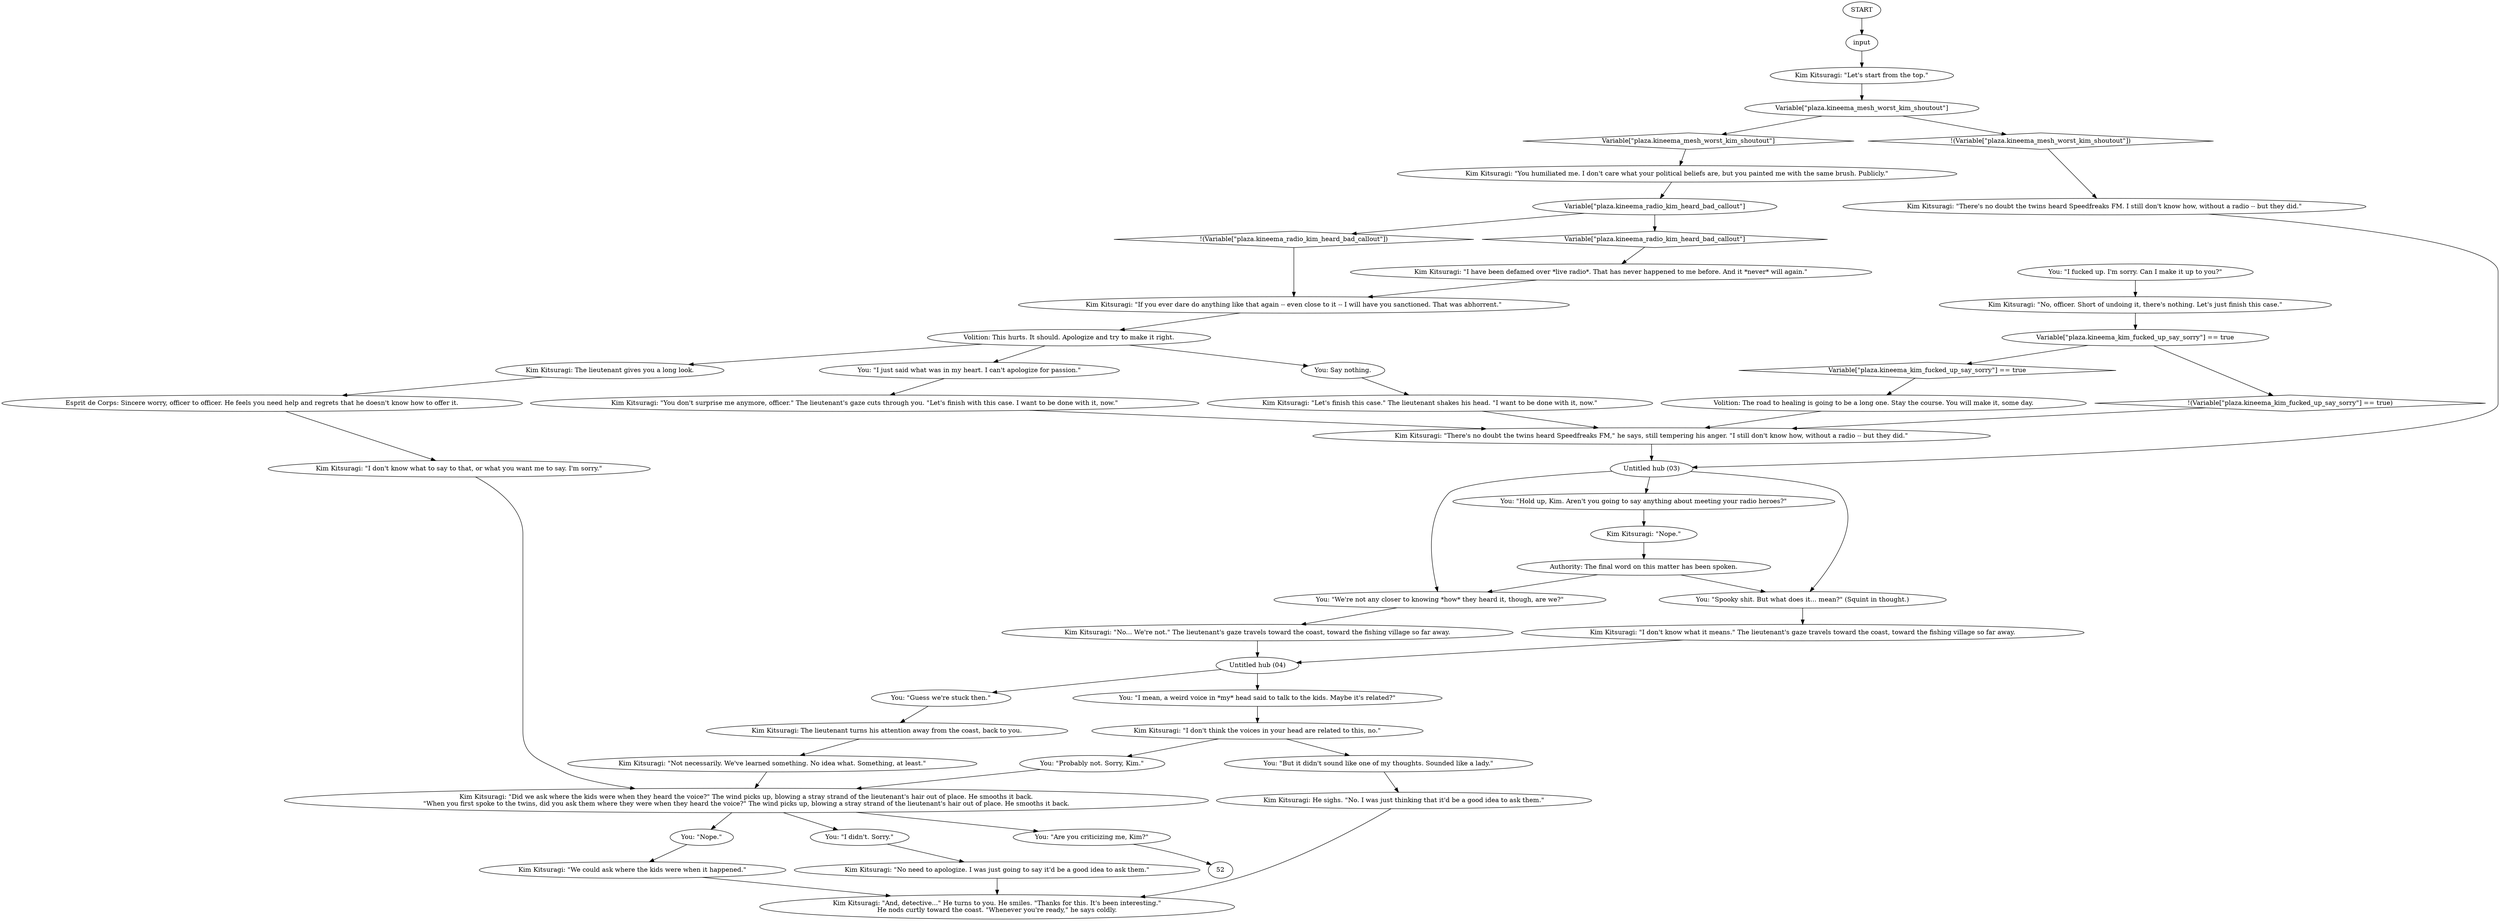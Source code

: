 # KIM SWITCH / SPOKE TO SPEEDFREAKS
# Speedfreaks FM confirmed that the kids heard the Speedfreaks. He doesn't know what that means or how it relates to your case, but suggests you go back to the FELD Mural.
# ==================================================
digraph G {
	  0 [label="START"];
	  1 [label="input"];
	  2 [label="Authority: The final word on this matter has been spoken."];
	  3 [label="Kim Kitsuragi: \"I don't know what to say to that, or what you want me to say. I'm sorry.\""];
	  4 [label="Kim Kitsuragi: \"We could ask where the kids were when it happened.\""];
	  5 [label="You: \"I mean, a weird voice in *my* head said to talk to the kids. Maybe it's related?\""];
	  6 [label="You: \"I didn't. Sorry.\""];
	  7 [label="Kim Kitsuragi: \"No need to apologize. I was just going to say it'd be a good idea to ask them.\""];
	  8 [label="Kim Kitsuragi: \"Let's start from the top.\""];
	  9 [label="Kim Kitsuragi: \"Let's finish this case.\" The lieutenant shakes his head. \"I want to be done with it, now.\""];
	  10 [label="You: \"Nope.\""];
	  11 [label="Volition: The road to healing is going to be a long one. Stay the course. You will make it, some day."];
	  12 [label="You: \"Hold up, Kim. Aren't you going to say anything about meeting your radio heroes?\""];
	  13 [label="Kim Kitsuragi: \"Nope.\""];
	  14 [label="Kim Kitsuragi: \"No... We're not.\" The lieutenant's gaze travels toward the coast, toward the fishing village so far away."];
	  15 [label="You: \"But it didn't sound like one of my thoughts. Sounded like a lady.\""];
	  16 [label="You: \"Probably not. Sorry, Kim.\""];
	  17 [label="Variable[\"plaza.kineema_mesh_worst_kim_shoutout\"]"];
	  18 [label="Variable[\"plaza.kineema_mesh_worst_kim_shoutout\"]", shape=diamond];
	  19 [label="!(Variable[\"plaza.kineema_mesh_worst_kim_shoutout\"])", shape=diamond];
	  20 [label="Kim Kitsuragi: \"There's no doubt the twins heard Speedfreaks FM. I still don't know how, without a radio -- but they did.\""];
	  21 [label="Kim Kitsuragi: \"Not necessarily. We've learned something. No idea what. Something, at least.\""];
	  22 [label="Kim Kitsuragi: \"You humiliated me. I don't care what your political beliefs are, but you painted me with the same brush. Publicly.\""];
	  23 [label="Kim Kitsuragi: \"I don't think the voices in your head are related to this, no.\""];
	  24 [label="You: \"We're not any closer to knowing *how* they heard it, though, are we?\""];
	  25 [label="You: \"Guess we're stuck then.\""];
	  26 [label="Kim Kitsuragi: \"If you ever dare do anything like that again -- even close to it -- I will have you sanctioned. That was abhorrent.\""];
	  27 [label="Untitled hub (03)"];
	  28 [label="Kim Kitsuragi: The lieutenant turns his attention away from the coast, back to you."];
	  29 [label="You: \"Are you criticizing me, Kim?\""];
	  30 [label="Kim Kitsuragi: \"You don't surprise me anymore, officer.\" The lieutenant's gaze cuts through you. \"Let's finish with this case. I want to be done with it, now.\""];
	  31 [label="Volition: This hurts. It should. Apologize and try to make it right."];
	  32 [label="You: Say nothing."];
	  33 [label="Kim Kitsuragi: \"There's no doubt the twins heard Speedfreaks FM,\" he says, still tempering his anger. \"I still don't know how, without a radio -- but they did.\""];
	  34 [label="Kim Kitsuragi: \"Did we ask where the kids were when they heard the voice?\" The wind picks up, blowing a stray strand of the lieutenant's hair out of place. He smooths it back.\n\"When you first spoke to the twins, did you ask them where they were when they heard the voice?\" The wind picks up, blowing a stray strand of the lieutenant's hair out of place. He smooths it back."];
	  35 [label="Variable[\"plaza.kineema_radio_kim_heard_bad_callout\"]"];
	  36 [label="Variable[\"plaza.kineema_radio_kim_heard_bad_callout\"]", shape=diamond];
	  37 [label="!(Variable[\"plaza.kineema_radio_kim_heard_bad_callout\"])", shape=diamond];
	  38 [label="Variable[\"plaza.kineema_kim_fucked_up_say_sorry\"] == true"];
	  39 [label="Variable[\"plaza.kineema_kim_fucked_up_say_sorry\"] == true", shape=diamond];
	  40 [label="!(Variable[\"plaza.kineema_kim_fucked_up_say_sorry\"] == true)", shape=diamond];
	  41 [label="Esprit de Corps: Sincere worry, officer to officer. He feels you need help and regrets that he doesn't know how to offer it."];
	  42 [label="You: \"I just said what was in my heart. I can't apologize for passion.\""];
	  43 [label="You: \"Spooky shit. But what does it... mean?\" (Squint in thought.)"];
	  44 [label="Kim Kitsuragi: \"I don't know what it means.\" The lieutenant's gaze travels toward the coast, toward the fishing village so far away."];
	  45 [label="Kim Kitsuragi: \"And, detective...\" He turns to you. He smiles. \"Thanks for this. It's been interesting.\"\nHe nods curtly toward the coast. \"Whenever you're ready,\" he says coldly."];
	  46 [label="Kim Kitsuragi: \"I have been defamed over *live radio*. That has never happened to me before. And it *never* will again.\""];
	  47 [label="Kim Kitsuragi: \"No, officer. Short of undoing it, there's nothing. Let's just finish this case.\""];
	  48 [label="Untitled hub (04)"];
	  49 [label="You: \"I fucked up. I'm sorry. Can I make it up to you?\""];
	  50 [label="Kim Kitsuragi: The lieutenant gives you a long look."];
	  51 [label="Kim Kitsuragi: He sighs. \"No. I was just thinking that it'd be a good idea to ask them.\""];
	  0 -> 1
	  1 -> 8
	  2 -> 24
	  2 -> 43
	  3 -> 34
	  4 -> 45
	  5 -> 23
	  6 -> 7
	  7 -> 45
	  8 -> 17
	  9 -> 33
	  10 -> 4
	  11 -> 33
	  12 -> 13
	  13 -> 2
	  14 -> 48
	  15 -> 51
	  16 -> 34
	  17 -> 18
	  17 -> 19
	  18 -> 22
	  19 -> 20
	  20 -> 27
	  21 -> 34
	  22 -> 35
	  23 -> 16
	  23 -> 15
	  24 -> 14
	  25 -> 28
	  26 -> 31
	  27 -> 24
	  27 -> 43
	  27 -> 12
	  28 -> 21
	  29 -> 52
	  30 -> 33
	  31 -> 32
	  31 -> 50
	  31 -> 42
	  32 -> 9
	  33 -> 27
	  34 -> 10
	  34 -> 29
	  34 -> 6
	  35 -> 36
	  35 -> 37
	  36 -> 46
	  37 -> 26
	  38 -> 40
	  38 -> 39
	  39 -> 11
	  40 -> 33
	  41 -> 3
	  42 -> 30
	  43 -> 44
	  44 -> 48
	  46 -> 26
	  47 -> 38
	  48 -> 25
	  48 -> 5
	  49 -> 47
	  50 -> 41
	  51 -> 45
}

